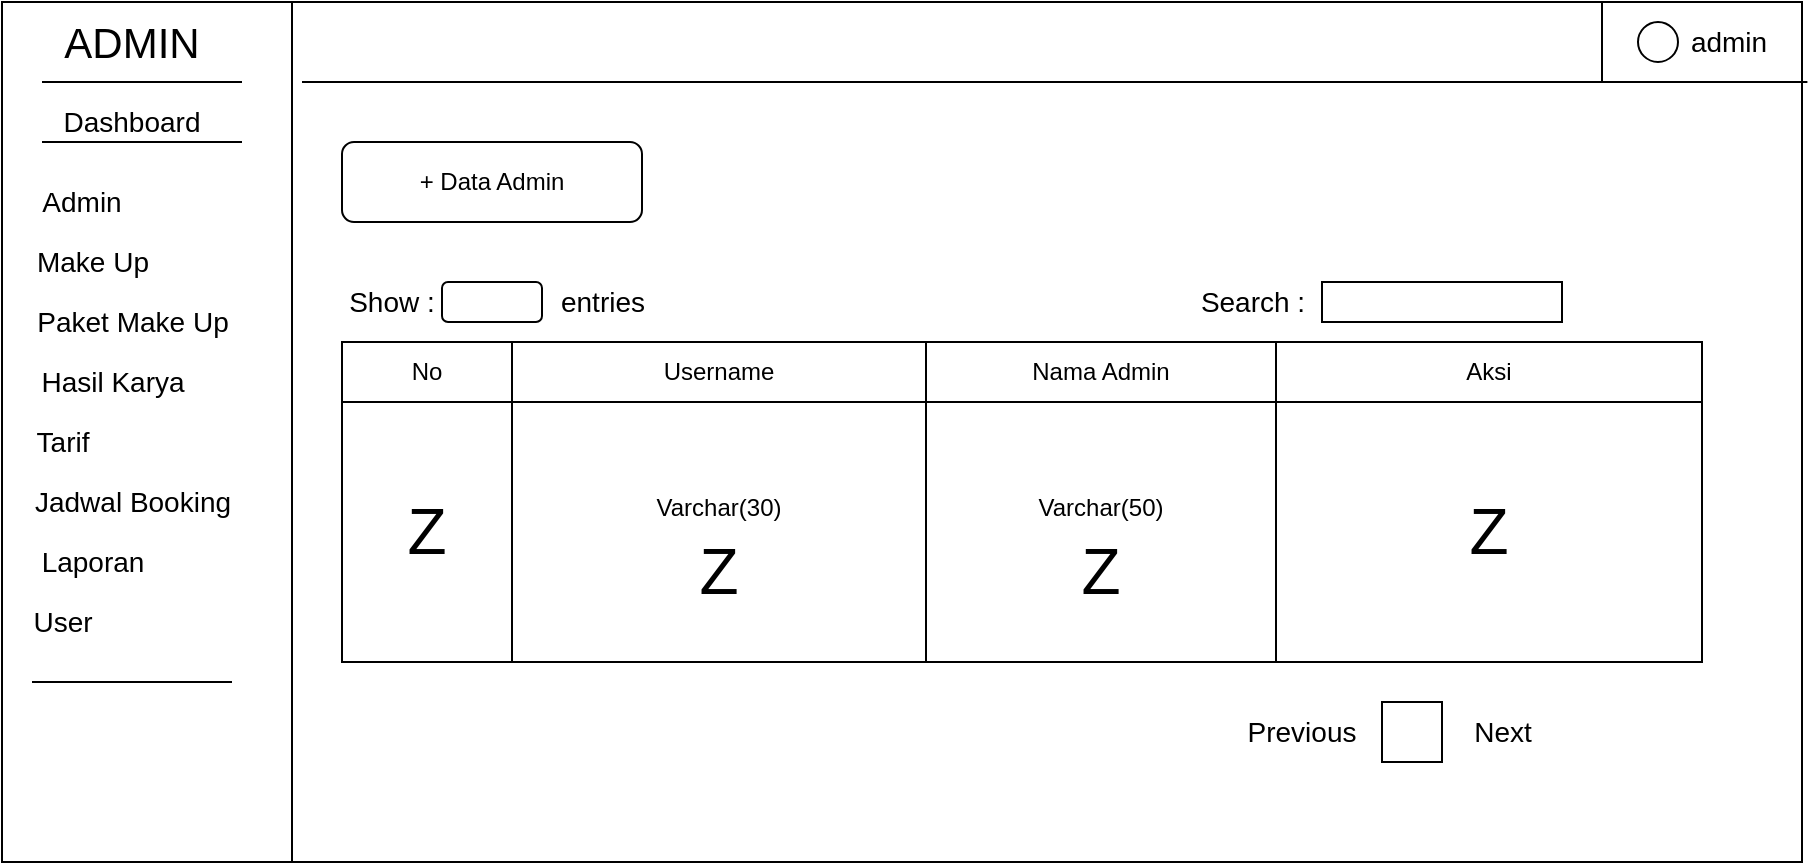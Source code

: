 <mxfile version="13.7.3" type="device"><diagram id="qoFjiEfjZqt8Qw6Xi40P" name="Page-1"><mxGraphModel dx="1422" dy="774" grid="1" gridSize="10" guides="1" tooltips="1" connect="1" arrows="1" fold="1" page="1" pageScale="1" pageWidth="850" pageHeight="1100" math="0" shadow="0"><root><mxCell id="0"/><mxCell id="1" parent="0"/><mxCell id="3WvyYkK7BIN22OQkZFCK-1" value="" style="rounded=0;whiteSpace=wrap;html=1;" parent="1" vertex="1"><mxGeometry x="120" y="120" width="900" height="430" as="geometry"/></mxCell><mxCell id="3WvyYkK7BIN22OQkZFCK-8" value="" style="endArrow=none;html=1;" parent="1" edge="1"><mxGeometry width="50" height="50" relative="1" as="geometry"><mxPoint x="265" y="120" as="sourcePoint"/><mxPoint x="265" y="550" as="targetPoint"/></mxGeometry></mxCell><mxCell id="3WvyYkK7BIN22OQkZFCK-9" value="" style="endArrow=none;html=1;" parent="1" edge="1"><mxGeometry width="50" height="50" relative="1" as="geometry"><mxPoint x="140" y="160" as="sourcePoint"/><mxPoint x="240" y="160" as="targetPoint"/></mxGeometry></mxCell><mxCell id="3WvyYkK7BIN22OQkZFCK-10" value="" style="endArrow=none;html=1;" parent="1" edge="1"><mxGeometry width="50" height="50" relative="1" as="geometry"><mxPoint x="140" y="190" as="sourcePoint"/><mxPoint x="240" y="190" as="targetPoint"/></mxGeometry></mxCell><mxCell id="3WvyYkK7BIN22OQkZFCK-11" value="ADMIN" style="text;html=1;strokeColor=none;fillColor=none;align=center;verticalAlign=middle;whiteSpace=wrap;rounded=0;fontSize=21;" parent="1" vertex="1"><mxGeometry x="130" y="120" width="110" height="40" as="geometry"/></mxCell><mxCell id="3WvyYkK7BIN22OQkZFCK-13" value="Dashboard" style="text;html=1;strokeColor=none;fillColor=none;align=center;verticalAlign=middle;whiteSpace=wrap;rounded=0;fontSize=14;" parent="1" vertex="1"><mxGeometry x="165" y="170" width="40" height="20" as="geometry"/></mxCell><mxCell id="3WvyYkK7BIN22OQkZFCK-14" value="Admin" style="text;html=1;strokeColor=none;fillColor=none;align=center;verticalAlign=middle;whiteSpace=wrap;rounded=0;fontSize=14;" parent="1" vertex="1"><mxGeometry x="140" y="210" width="40" height="20" as="geometry"/></mxCell><mxCell id="3WvyYkK7BIN22OQkZFCK-15" value="Make Up" style="text;html=1;align=center;verticalAlign=middle;resizable=0;points=[];autosize=1;fontSize=14;" parent="1" vertex="1"><mxGeometry x="130" y="240" width="70" height="20" as="geometry"/></mxCell><mxCell id="3WvyYkK7BIN22OQkZFCK-16" value="Paket Make Up" style="text;html=1;align=center;verticalAlign=middle;resizable=0;points=[];autosize=1;fontSize=14;" parent="1" vertex="1"><mxGeometry x="130" y="270" width="110" height="20" as="geometry"/></mxCell><mxCell id="3WvyYkK7BIN22OQkZFCK-17" value="Hasil Karya" style="text;html=1;align=center;verticalAlign=middle;resizable=0;points=[];autosize=1;fontSize=14;" parent="1" vertex="1"><mxGeometry x="130" y="300" width="90" height="20" as="geometry"/></mxCell><mxCell id="3WvyYkK7BIN22OQkZFCK-18" value="Tarif" style="text;html=1;align=center;verticalAlign=middle;resizable=0;points=[];autosize=1;fontSize=14;" parent="1" vertex="1"><mxGeometry x="130" y="330" width="40" height="20" as="geometry"/></mxCell><mxCell id="3WvyYkK7BIN22OQkZFCK-19" value="Jadwal Booking" style="text;html=1;align=center;verticalAlign=middle;resizable=0;points=[];autosize=1;fontSize=14;" parent="1" vertex="1"><mxGeometry x="130" y="360" width="110" height="20" as="geometry"/></mxCell><mxCell id="3WvyYkK7BIN22OQkZFCK-20" value="Laporan" style="text;html=1;align=center;verticalAlign=middle;resizable=0;points=[];autosize=1;fontSize=14;" parent="1" vertex="1"><mxGeometry x="130" y="390" width="70" height="20" as="geometry"/></mxCell><mxCell id="3WvyYkK7BIN22OQkZFCK-21" value="" style="endArrow=none;html=1;" parent="1" edge="1"><mxGeometry width="50" height="50" relative="1" as="geometry"><mxPoint x="135" y="460" as="sourcePoint"/><mxPoint x="235" y="460" as="targetPoint"/></mxGeometry></mxCell><mxCell id="3WvyYkK7BIN22OQkZFCK-22" value="" style="endArrow=none;html=1;fontSize=14;entryX=1.003;entryY=0.093;entryDx=0;entryDy=0;entryPerimeter=0;" parent="1" target="3WvyYkK7BIN22OQkZFCK-1" edge="1"><mxGeometry width="50" height="50" relative="1" as="geometry"><mxPoint x="270" y="160" as="sourcePoint"/><mxPoint x="920" y="160" as="targetPoint"/></mxGeometry></mxCell><mxCell id="3WvyYkK7BIN22OQkZFCK-23" value="" style="endArrow=none;html=1;fontSize=14;" parent="1" edge="1"><mxGeometry width="50" height="50" relative="1" as="geometry"><mxPoint x="920" y="160" as="sourcePoint"/><mxPoint x="920" y="120" as="targetPoint"/></mxGeometry></mxCell><mxCell id="3WvyYkK7BIN22OQkZFCK-24" value="admin" style="text;html=1;align=center;verticalAlign=middle;resizable=0;points=[];autosize=1;fontSize=14;" parent="1" vertex="1"><mxGeometry x="958" y="130" width="50" height="20" as="geometry"/></mxCell><mxCell id="3WvyYkK7BIN22OQkZFCK-25" value="" style="ellipse;whiteSpace=wrap;html=1;aspect=fixed;fontSize=14;" parent="1" vertex="1"><mxGeometry x="938" y="130" width="20" height="20" as="geometry"/></mxCell><mxCell id="3WvyYkK7BIN22OQkZFCK-82" value="" style="rounded=0;whiteSpace=wrap;html=1;fontSize=14;" parent="1" vertex="1"><mxGeometry x="780" y="260" width="120" height="20" as="geometry"/></mxCell><mxCell id="3WvyYkK7BIN22OQkZFCK-83" value="Search :" style="text;html=1;align=center;verticalAlign=middle;resizable=0;points=[];autosize=1;fontSize=14;" parent="1" vertex="1"><mxGeometry x="710" y="260" width="70" height="20" as="geometry"/></mxCell><mxCell id="3WvyYkK7BIN22OQkZFCK-84" value="Show :" style="text;html=1;strokeColor=none;fillColor=none;align=center;verticalAlign=middle;whiteSpace=wrap;rounded=0;fontSize=14;" parent="1" vertex="1"><mxGeometry x="290" y="260" width="50" height="20" as="geometry"/></mxCell><mxCell id="3WvyYkK7BIN22OQkZFCK-85" value="" style="rounded=1;whiteSpace=wrap;html=1;fontSize=14;" parent="1" vertex="1"><mxGeometry x="340" y="260" width="50" height="20" as="geometry"/></mxCell><mxCell id="3WvyYkK7BIN22OQkZFCK-86" style="edgeStyle=orthogonalEdgeStyle;rounded=0;orthogonalLoop=1;jettySize=auto;html=1;exitX=0.5;exitY=1;exitDx=0;exitDy=0;fontSize=14;" parent="1" source="3WvyYkK7BIN22OQkZFCK-84" target="3WvyYkK7BIN22OQkZFCK-84" edge="1"><mxGeometry relative="1" as="geometry"/></mxCell><mxCell id="3WvyYkK7BIN22OQkZFCK-88" value="entries" style="text;html=1;align=center;verticalAlign=middle;resizable=0;points=[];autosize=1;fontSize=14;" parent="1" vertex="1"><mxGeometry x="390" y="260" width="60" height="20" as="geometry"/></mxCell><mxCell id="3WvyYkK7BIN22OQkZFCK-91" value="" style="whiteSpace=wrap;html=1;aspect=fixed;fontSize=14;" parent="1" vertex="1"><mxGeometry x="810" y="470" width="30" height="30" as="geometry"/></mxCell><mxCell id="3WvyYkK7BIN22OQkZFCK-92" value="Previous" style="text;html=1;strokeColor=none;fillColor=none;align=center;verticalAlign=middle;whiteSpace=wrap;rounded=0;fontSize=14;" parent="1" vertex="1"><mxGeometry x="750" y="475" width="40" height="20" as="geometry"/></mxCell><mxCell id="3WvyYkK7BIN22OQkZFCK-93" value="Next" style="text;html=1;align=center;verticalAlign=middle;resizable=0;points=[];autosize=1;fontSize=14;" parent="1" vertex="1"><mxGeometry x="850" y="475" width="40" height="20" as="geometry"/></mxCell><mxCell id="3WvyYkK7BIN22OQkZFCK-26" value="" style="shape=table;html=1;whiteSpace=wrap;startSize=0;container=1;collapsible=0;childLayout=tableLayout;fontSize=14;" parent="1" vertex="1"><mxGeometry x="290" y="290" width="680" height="160" as="geometry"/></mxCell><mxCell id="3WvyYkK7BIN22OQkZFCK-71" style="shape=partialRectangle;html=1;whiteSpace=wrap;collapsible=0;dropTarget=0;pointerEvents=0;fillColor=none;top=0;left=0;bottom=0;right=0;points=[[0,0.5],[1,0.5]];portConstraint=eastwest;" parent="3WvyYkK7BIN22OQkZFCK-26" vertex="1"><mxGeometry width="680" height="30" as="geometry"/></mxCell><mxCell id="3WvyYkK7BIN22OQkZFCK-72" value="No" style="shape=partialRectangle;html=1;whiteSpace=wrap;connectable=0;fillColor=none;top=0;left=0;bottom=0;right=0;overflow=hidden;" parent="3WvyYkK7BIN22OQkZFCK-71" vertex="1"><mxGeometry width="85" height="30" as="geometry"/></mxCell><mxCell id="3WvyYkK7BIN22OQkZFCK-73" value="Username" style="shape=partialRectangle;html=1;whiteSpace=wrap;connectable=0;fillColor=none;top=0;left=0;bottom=0;right=0;overflow=hidden;" parent="3WvyYkK7BIN22OQkZFCK-71" vertex="1"><mxGeometry x="85" width="207" height="30" as="geometry"/></mxCell><mxCell id="3WvyYkK7BIN22OQkZFCK-74" value="Nama Admin" style="shape=partialRectangle;html=1;whiteSpace=wrap;connectable=0;fillColor=none;top=0;left=0;bottom=0;right=0;overflow=hidden;" parent="3WvyYkK7BIN22OQkZFCK-71" vertex="1"><mxGeometry x="292" width="175" height="30" as="geometry"/></mxCell><mxCell id="3WvyYkK7BIN22OQkZFCK-75" value="Aksi" style="shape=partialRectangle;html=1;whiteSpace=wrap;connectable=0;fillColor=none;top=0;left=0;bottom=0;right=0;overflow=hidden;" parent="3WvyYkK7BIN22OQkZFCK-71" vertex="1"><mxGeometry x="467" width="213" height="30" as="geometry"/></mxCell><mxCell id="3WvyYkK7BIN22OQkZFCK-27" value="" style="shape=partialRectangle;html=1;whiteSpace=wrap;collapsible=0;dropTarget=0;pointerEvents=0;fillColor=none;top=0;left=0;bottom=0;right=0;points=[[0,0.5],[1,0.5]];portConstraint=eastwest;" parent="3WvyYkK7BIN22OQkZFCK-26" vertex="1"><mxGeometry y="30" width="680" height="130" as="geometry"/></mxCell><mxCell id="3WvyYkK7BIN22OQkZFCK-28" value="&lt;font style=&quot;font-size: 32px&quot;&gt;Z&lt;/font&gt;" style="shape=partialRectangle;html=1;whiteSpace=wrap;connectable=0;fillColor=none;top=0;left=0;bottom=0;right=0;overflow=hidden;" parent="3WvyYkK7BIN22OQkZFCK-27" vertex="1"><mxGeometry width="85" height="130" as="geometry"/></mxCell><mxCell id="3WvyYkK7BIN22OQkZFCK-29" value="&lt;div&gt;&lt;font style=&quot;font-size: 32px&quot;&gt;&lt;font style=&quot;font-size: 12px&quot;&gt;Varchar(30)&lt;/font&gt;&lt;br&gt;&lt;/font&gt;&lt;/div&gt;&lt;div&gt;&lt;font style=&quot;font-size: 32px&quot;&gt;Z&lt;/font&gt;&lt;/div&gt;" style="shape=partialRectangle;html=1;whiteSpace=wrap;connectable=0;fillColor=none;top=0;left=0;bottom=0;right=0;overflow=hidden;" parent="3WvyYkK7BIN22OQkZFCK-27" vertex="1"><mxGeometry x="85" width="207" height="130" as="geometry"/></mxCell><mxCell id="3WvyYkK7BIN22OQkZFCK-30" value="&lt;div&gt;&lt;font style=&quot;font-size: 32px&quot;&gt;&lt;font style=&quot;font-size: 12px&quot;&gt;Varchar(50)&lt;/font&gt;&lt;br&gt;&lt;/font&gt;&lt;/div&gt;&lt;div&gt;&lt;font style=&quot;font-size: 32px&quot;&gt;Z&lt;/font&gt;&lt;/div&gt;" style="shape=partialRectangle;html=1;whiteSpace=wrap;connectable=0;fillColor=none;top=0;left=0;bottom=0;right=0;overflow=hidden;" parent="3WvyYkK7BIN22OQkZFCK-27" vertex="1"><mxGeometry x="292" width="175" height="130" as="geometry"/></mxCell><mxCell id="3WvyYkK7BIN22OQkZFCK-51" value="&lt;div&gt;&lt;font style=&quot;font-size: 32px&quot;&gt;Z&lt;/font&gt;&lt;/div&gt;" style="shape=partialRectangle;html=1;whiteSpace=wrap;connectable=0;fillColor=none;top=0;left=0;bottom=0;right=0;overflow=hidden;" parent="3WvyYkK7BIN22OQkZFCK-27" vertex="1"><mxGeometry x="467" width="213" height="130" as="geometry"/></mxCell><mxCell id="tejFz3KiE0ysRcrDGhFk-1" value="User" style="text;html=1;align=center;verticalAlign=middle;resizable=0;points=[];autosize=1;fontSize=14;" vertex="1" parent="1"><mxGeometry x="130" y="420" width="40" height="20" as="geometry"/></mxCell><mxCell id="tejFz3KiE0ysRcrDGhFk-2" value="+ Data Admin" style="rounded=1;whiteSpace=wrap;html=1;" vertex="1" parent="1"><mxGeometry x="290" y="190" width="150" height="40" as="geometry"/></mxCell></root></mxGraphModel></diagram></mxfile>